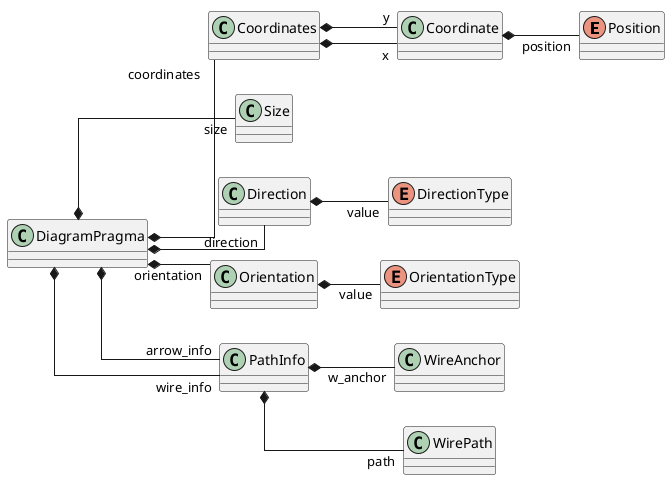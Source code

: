 @startuml
left to right direction
skinparam linetype ortho

enum Position
enum DirectionType
enum OrientationType

DiagramPragma *--"coordinates" Coordinates
DiagramPragma *--"size" Size
DiagramPragma *--"direction" Direction
DiagramPragma *--"orientation" Orientation
DiagramPragma *--"wire_info" PathInfo
DiagramPragma *--"arrow_info" PathInfo
Coordinates *--"x" Coordinate
Coordinates *--"y" Coordinate
Coordinate *--"position" Position
Direction *--"value" DirectionType
Orientation *--"value" OrientationType
PathInfo *--"w_anchor" WireAnchor
PathInfo *--"path" WirePath
@enduml